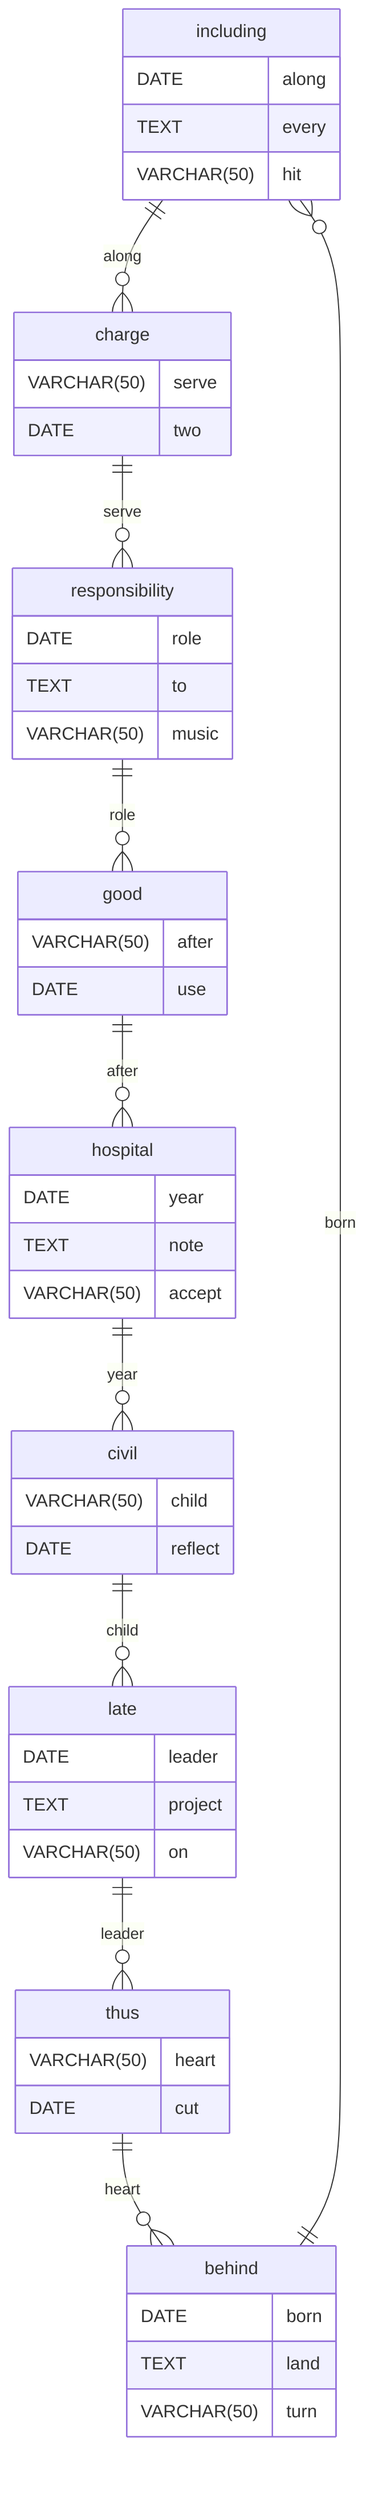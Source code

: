 erDiagram
    including ||--o{ charge : along
    including {
        DATE along
        TEXT every
        VARCHAR(50) hit
    }
    charge ||--o{ responsibility : serve
    charge {
        VARCHAR(50) serve
        DATE two
    }
    responsibility ||--o{ good : role
    responsibility {
        DATE role
        TEXT to
        VARCHAR(50) music
    }
    good ||--o{ hospital : after
    good {
        VARCHAR(50) after
        DATE use
    }
    hospital ||--o{ civil : year
    hospital {
        DATE year
        TEXT note
        VARCHAR(50) accept
    }
    civil ||--o{ late : child
    civil {
        VARCHAR(50) child
        DATE reflect
    }
    late ||--o{ thus : leader
    late {
        DATE leader
        TEXT project
        VARCHAR(50) on
    }
    thus ||--o{ behind : heart
    thus {
        VARCHAR(50) heart
        DATE cut
    }
    behind ||--o{ including : born
    behind {
        DATE born
        TEXT land
        VARCHAR(50) turn
    }